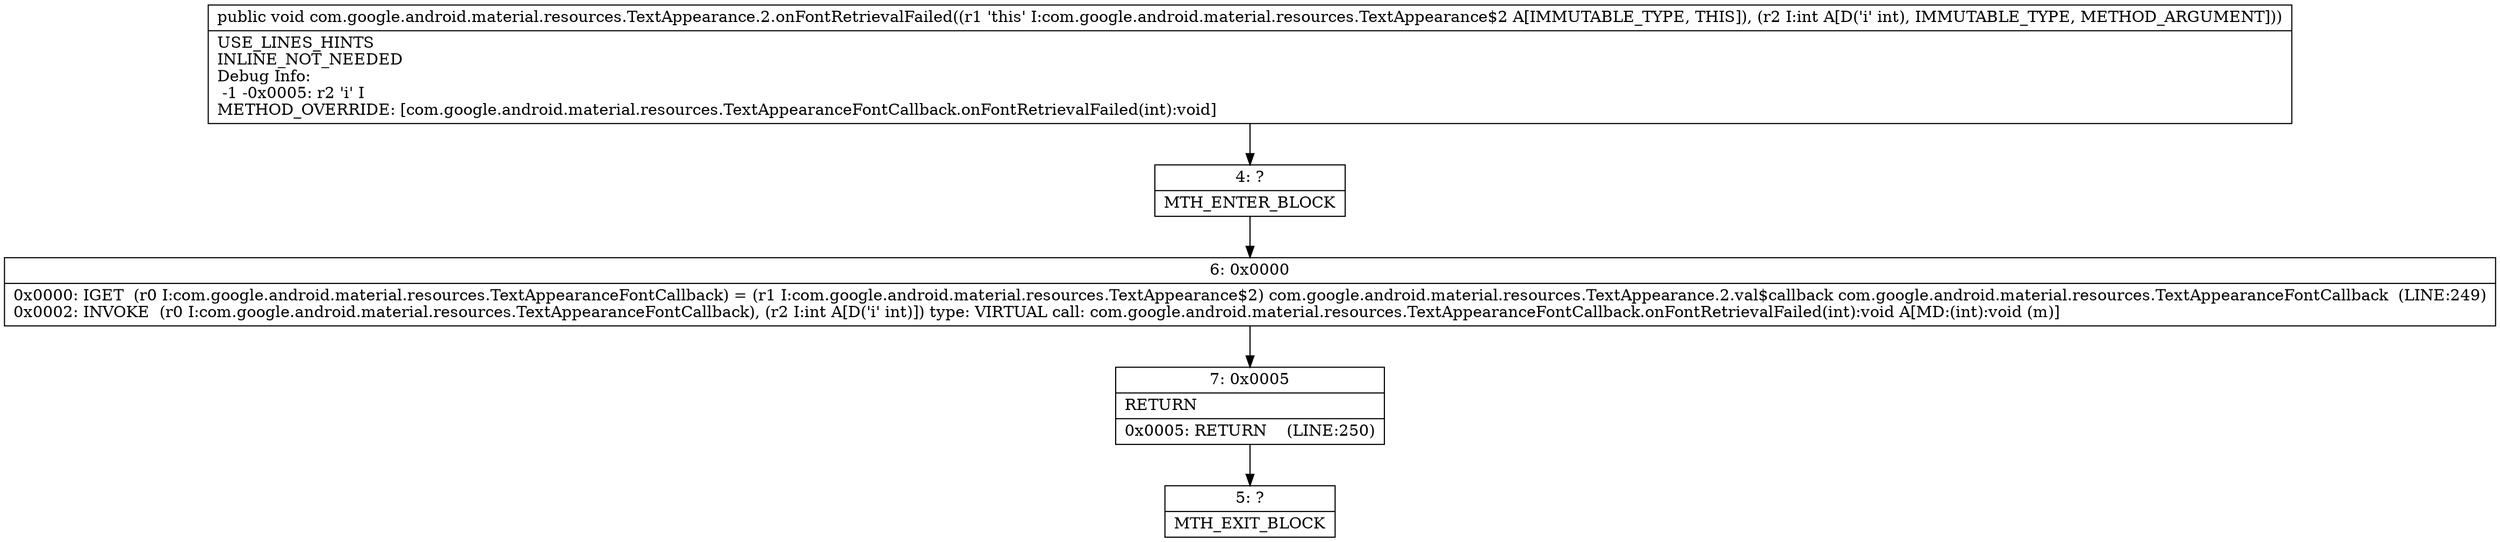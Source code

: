 digraph "CFG forcom.google.android.material.resources.TextAppearance.2.onFontRetrievalFailed(I)V" {
Node_4 [shape=record,label="{4\:\ ?|MTH_ENTER_BLOCK\l}"];
Node_6 [shape=record,label="{6\:\ 0x0000|0x0000: IGET  (r0 I:com.google.android.material.resources.TextAppearanceFontCallback) = (r1 I:com.google.android.material.resources.TextAppearance$2) com.google.android.material.resources.TextAppearance.2.val$callback com.google.android.material.resources.TextAppearanceFontCallback  (LINE:249)\l0x0002: INVOKE  (r0 I:com.google.android.material.resources.TextAppearanceFontCallback), (r2 I:int A[D('i' int)]) type: VIRTUAL call: com.google.android.material.resources.TextAppearanceFontCallback.onFontRetrievalFailed(int):void A[MD:(int):void (m)]\l}"];
Node_7 [shape=record,label="{7\:\ 0x0005|RETURN\l|0x0005: RETURN    (LINE:250)\l}"];
Node_5 [shape=record,label="{5\:\ ?|MTH_EXIT_BLOCK\l}"];
MethodNode[shape=record,label="{public void com.google.android.material.resources.TextAppearance.2.onFontRetrievalFailed((r1 'this' I:com.google.android.material.resources.TextAppearance$2 A[IMMUTABLE_TYPE, THIS]), (r2 I:int A[D('i' int), IMMUTABLE_TYPE, METHOD_ARGUMENT]))  | USE_LINES_HINTS\lINLINE_NOT_NEEDED\lDebug Info:\l  \-1 \-0x0005: r2 'i' I\lMETHOD_OVERRIDE: [com.google.android.material.resources.TextAppearanceFontCallback.onFontRetrievalFailed(int):void]\l}"];
MethodNode -> Node_4;Node_4 -> Node_6;
Node_6 -> Node_7;
Node_7 -> Node_5;
}

